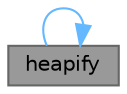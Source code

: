 digraph "heapify"
{
 // LATEX_PDF_SIZE
  bgcolor="transparent";
  edge [fontname=Helvetica,fontsize=10,labelfontname=Helvetica,labelfontsize=10];
  node [fontname=Helvetica,fontsize=10,shape=box,height=0.2,width=0.4];
  rankdir="LR";
  Node1 [id="Node000001",label="heapify",height=0.2,width=0.4,color="gray40", fillcolor="grey60", style="filled", fontcolor="black",tooltip="Heapify This function will be the guts of the Heap sort."];
  Node1 -> Node1 [id="edge2_Node000001_Node000001",color="steelblue1",style="solid",tooltip=" "];
}
